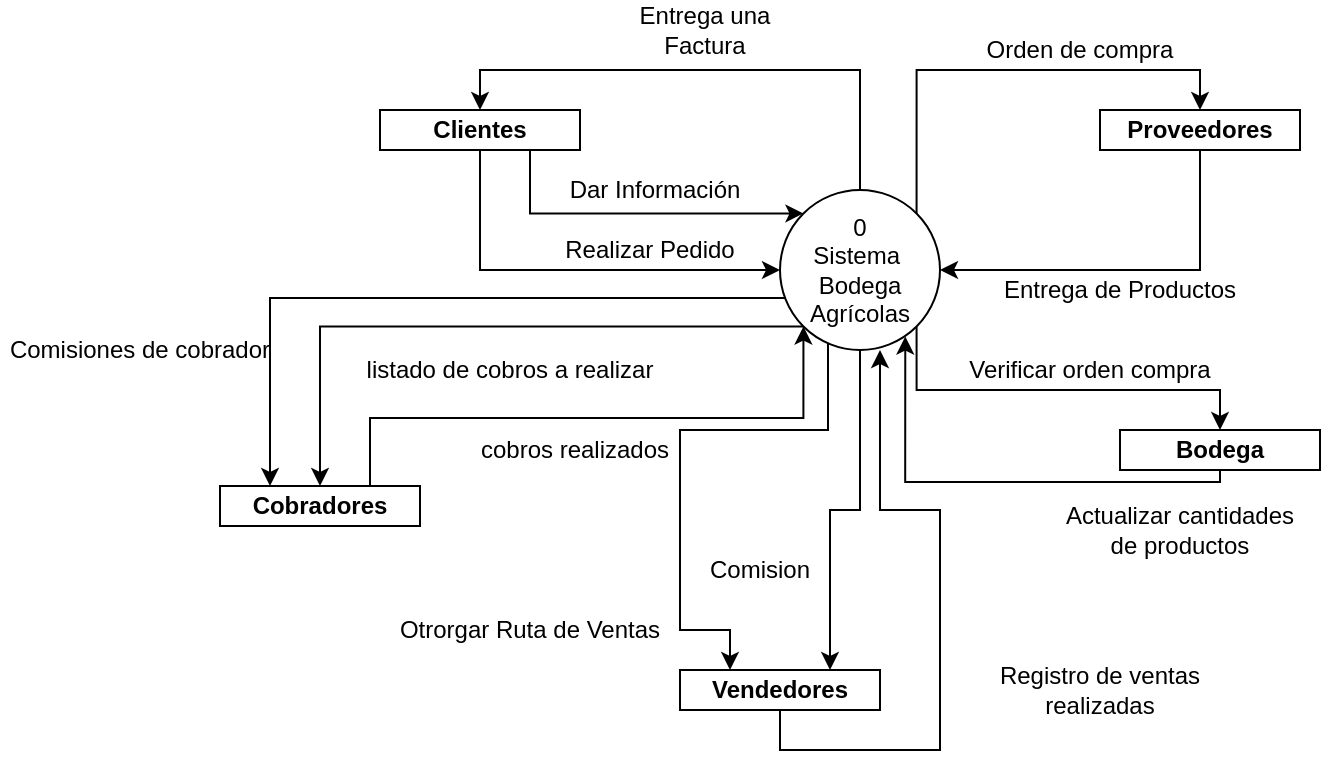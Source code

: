 <mxfile version="14.9.6" type="device"><diagram id="HFoZzm_Y1hk-HjWr0Gu0" name="Page-1"><mxGraphModel dx="1178" dy="599" grid="1" gridSize="10" guides="1" tooltips="1" connect="1" arrows="1" fold="1" page="1" pageScale="1" pageWidth="1169" pageHeight="827" math="0" shadow="0"><root><mxCell id="0"/><mxCell id="1" parent="0"/><mxCell id="pWZ24cRjQpGRcoS-rypM-3" style="edgeStyle=orthogonalEdgeStyle;rounded=0;orthogonalLoop=1;jettySize=auto;html=1;exitX=0.5;exitY=1;exitDx=0;exitDy=0;entryX=0;entryY=0.5;entryDx=0;entryDy=0;" edge="1" parent="1" source="pWZ24cRjQpGRcoS-rypM-1" target="pWZ24cRjQpGRcoS-rypM-2"><mxGeometry relative="1" as="geometry"/></mxCell><mxCell id="pWZ24cRjQpGRcoS-rypM-21" style="edgeStyle=orthogonalEdgeStyle;rounded=0;orthogonalLoop=1;jettySize=auto;html=1;exitX=0.75;exitY=1;exitDx=0;exitDy=0;entryX=0;entryY=0;entryDx=0;entryDy=0;" edge="1" parent="1" source="pWZ24cRjQpGRcoS-rypM-1" target="pWZ24cRjQpGRcoS-rypM-2"><mxGeometry relative="1" as="geometry"><Array as="points"><mxPoint x="525" y="282"/></Array></mxGeometry></mxCell><mxCell id="pWZ24cRjQpGRcoS-rypM-1" value="Clientes" style="shape=internalStorage;whiteSpace=wrap;html=1;backgroundOutline=1;align=center;fontStyle=1;dx=0;dy=0;" vertex="1" parent="1"><mxGeometry x="450" y="230" width="100" height="20" as="geometry"/></mxCell><mxCell id="pWZ24cRjQpGRcoS-rypM-11" style="edgeStyle=orthogonalEdgeStyle;rounded=0;orthogonalLoop=1;jettySize=auto;html=1;exitX=0.5;exitY=0;exitDx=0;exitDy=0;entryX=0.5;entryY=0;entryDx=0;entryDy=0;" edge="1" parent="1" source="pWZ24cRjQpGRcoS-rypM-2" target="pWZ24cRjQpGRcoS-rypM-1"><mxGeometry relative="1" as="geometry"/></mxCell><mxCell id="pWZ24cRjQpGRcoS-rypM-13" style="edgeStyle=orthogonalEdgeStyle;rounded=0;orthogonalLoop=1;jettySize=auto;html=1;exitX=1;exitY=0;exitDx=0;exitDy=0;entryX=0.5;entryY=0;entryDx=0;entryDy=0;" edge="1" parent="1" source="pWZ24cRjQpGRcoS-rypM-2" target="pWZ24cRjQpGRcoS-rypM-7"><mxGeometry relative="1" as="geometry"><Array as="points"><mxPoint x="718" y="210"/><mxPoint x="860" y="210"/></Array></mxGeometry></mxCell><mxCell id="pWZ24cRjQpGRcoS-rypM-24" style="edgeStyle=orthogonalEdgeStyle;rounded=0;orthogonalLoop=1;jettySize=auto;html=1;exitX=1;exitY=1;exitDx=0;exitDy=0;" edge="1" parent="1" source="pWZ24cRjQpGRcoS-rypM-2" target="pWZ24cRjQpGRcoS-rypM-23"><mxGeometry relative="1" as="geometry"><Array as="points"><mxPoint x="718" y="370"/><mxPoint x="870" y="370"/></Array></mxGeometry></mxCell><mxCell id="pWZ24cRjQpGRcoS-rypM-30" style="edgeStyle=orthogonalEdgeStyle;rounded=0;orthogonalLoop=1;jettySize=auto;html=1;exitX=0;exitY=1;exitDx=0;exitDy=0;entryX=0.5;entryY=0;entryDx=0;entryDy=0;" edge="1" parent="1" source="pWZ24cRjQpGRcoS-rypM-2" target="pWZ24cRjQpGRcoS-rypM-10"><mxGeometry relative="1" as="geometry"><Array as="points"><mxPoint x="420" y="338"/></Array></mxGeometry></mxCell><mxCell id="pWZ24cRjQpGRcoS-rypM-33" style="edgeStyle=orthogonalEdgeStyle;rounded=0;orthogonalLoop=1;jettySize=auto;html=1;entryX=0.25;entryY=0;entryDx=0;entryDy=0;" edge="1" parent="1" target="pWZ24cRjQpGRcoS-rypM-10"><mxGeometry relative="1" as="geometry"><mxPoint x="660" y="324" as="sourcePoint"/><Array as="points"><mxPoint x="395" y="324"/></Array></mxGeometry></mxCell><mxCell id="pWZ24cRjQpGRcoS-rypM-40" style="edgeStyle=orthogonalEdgeStyle;rounded=0;orthogonalLoop=1;jettySize=auto;html=1;entryX=0.25;entryY=0;entryDx=0;entryDy=0;" edge="1" parent="1" source="pWZ24cRjQpGRcoS-rypM-2" target="pWZ24cRjQpGRcoS-rypM-8"><mxGeometry relative="1" as="geometry"><mxPoint x="674" y="350" as="sourcePoint"/><mxPoint x="620" y="520" as="targetPoint"/><Array as="points"><mxPoint x="674" y="390"/><mxPoint x="600" y="390"/><mxPoint x="600" y="490"/><mxPoint x="625" y="490"/></Array></mxGeometry></mxCell><mxCell id="pWZ24cRjQpGRcoS-rypM-48" style="edgeStyle=orthogonalEdgeStyle;rounded=0;orthogonalLoop=1;jettySize=auto;html=1;exitX=0.5;exitY=1;exitDx=0;exitDy=0;entryX=0.75;entryY=0;entryDx=0;entryDy=0;" edge="1" parent="1" source="pWZ24cRjQpGRcoS-rypM-2" target="pWZ24cRjQpGRcoS-rypM-8"><mxGeometry relative="1" as="geometry"/></mxCell><mxCell id="pWZ24cRjQpGRcoS-rypM-2" value="0&lt;br&gt;Sistema&amp;nbsp;&lt;br&gt;Bodega Agrícolas" style="ellipse;whiteSpace=wrap;html=1;aspect=fixed;" vertex="1" parent="1"><mxGeometry x="650" y="270" width="80" height="80" as="geometry"/></mxCell><mxCell id="pWZ24cRjQpGRcoS-rypM-6" value="Realizar Pedido" style="text;html=1;strokeColor=none;fillColor=none;align=center;verticalAlign=middle;whiteSpace=wrap;rounded=0;" vertex="1" parent="1"><mxGeometry x="540" y="290" width="90" height="20" as="geometry"/></mxCell><mxCell id="pWZ24cRjQpGRcoS-rypM-15" style="edgeStyle=orthogonalEdgeStyle;rounded=0;orthogonalLoop=1;jettySize=auto;html=1;exitX=0.5;exitY=1;exitDx=0;exitDy=0;entryX=1;entryY=0.5;entryDx=0;entryDy=0;" edge="1" parent="1" source="pWZ24cRjQpGRcoS-rypM-7" target="pWZ24cRjQpGRcoS-rypM-2"><mxGeometry relative="1" as="geometry"/></mxCell><mxCell id="pWZ24cRjQpGRcoS-rypM-7" value="Proveedores" style="shape=internalStorage;whiteSpace=wrap;html=1;backgroundOutline=1;align=center;fontStyle=1;dx=0;dy=0;" vertex="1" parent="1"><mxGeometry x="810" y="230" width="100" height="20" as="geometry"/></mxCell><mxCell id="pWZ24cRjQpGRcoS-rypM-43" style="edgeStyle=orthogonalEdgeStyle;rounded=0;orthogonalLoop=1;jettySize=auto;html=1;exitX=0.5;exitY=1;exitDx=0;exitDy=0;" edge="1" parent="1" source="pWZ24cRjQpGRcoS-rypM-8"><mxGeometry relative="1" as="geometry"><mxPoint x="700" y="350" as="targetPoint"/><Array as="points"><mxPoint x="650" y="550"/><mxPoint x="730" y="550"/><mxPoint x="730" y="430"/><mxPoint x="700" y="430"/></Array></mxGeometry></mxCell><mxCell id="pWZ24cRjQpGRcoS-rypM-8" value="Vendedores" style="shape=internalStorage;whiteSpace=wrap;html=1;backgroundOutline=1;align=center;fontStyle=1;dx=0;dy=0;" vertex="1" parent="1"><mxGeometry x="600" y="510" width="100" height="20" as="geometry"/></mxCell><mxCell id="pWZ24cRjQpGRcoS-rypM-46" style="edgeStyle=orthogonalEdgeStyle;rounded=0;orthogonalLoop=1;jettySize=auto;html=1;exitX=0.75;exitY=0;exitDx=0;exitDy=0;entryX=0;entryY=1;entryDx=0;entryDy=0;" edge="1" parent="1" source="pWZ24cRjQpGRcoS-rypM-10" target="pWZ24cRjQpGRcoS-rypM-2"><mxGeometry relative="1" as="geometry"/></mxCell><mxCell id="pWZ24cRjQpGRcoS-rypM-10" value="Cobradores" style="shape=internalStorage;whiteSpace=wrap;html=1;backgroundOutline=1;align=center;fontStyle=1;dx=0;dy=0;" vertex="1" parent="1"><mxGeometry x="370" y="418" width="100" height="20" as="geometry"/></mxCell><mxCell id="pWZ24cRjQpGRcoS-rypM-12" value="Entrega una Factura" style="text;html=1;strokeColor=none;fillColor=none;align=center;verticalAlign=middle;whiteSpace=wrap;rounded=0;" vertex="1" parent="1"><mxGeometry x="565" y="180" width="95" height="20" as="geometry"/></mxCell><mxCell id="pWZ24cRjQpGRcoS-rypM-14" value="Orden de compra" style="text;html=1;strokeColor=none;fillColor=none;align=center;verticalAlign=middle;whiteSpace=wrap;rounded=0;" vertex="1" parent="1"><mxGeometry x="750" y="190" width="100" height="20" as="geometry"/></mxCell><mxCell id="pWZ24cRjQpGRcoS-rypM-16" value="Entrega de Productos" style="text;html=1;strokeColor=none;fillColor=none;align=center;verticalAlign=middle;whiteSpace=wrap;rounded=0;" vertex="1" parent="1"><mxGeometry x="760" y="310" width="120" height="20" as="geometry"/></mxCell><mxCell id="pWZ24cRjQpGRcoS-rypM-19" value="Actualizar cantidades de productos" style="text;html=1;strokeColor=none;fillColor=none;align=center;verticalAlign=middle;whiteSpace=wrap;rounded=0;" vertex="1" parent="1"><mxGeometry x="790" y="430" width="120" height="20" as="geometry"/></mxCell><mxCell id="pWZ24cRjQpGRcoS-rypM-22" value="Dar Información" style="text;html=1;strokeColor=none;fillColor=none;align=center;verticalAlign=middle;whiteSpace=wrap;rounded=0;" vertex="1" parent="1"><mxGeometry x="540" y="260" width="95" height="20" as="geometry"/></mxCell><mxCell id="pWZ24cRjQpGRcoS-rypM-27" style="edgeStyle=orthogonalEdgeStyle;rounded=0;orthogonalLoop=1;jettySize=auto;html=1;exitX=0.5;exitY=1;exitDx=0;exitDy=0;entryX=0.783;entryY=0.966;entryDx=0;entryDy=0;entryPerimeter=0;" edge="1" parent="1"><mxGeometry relative="1" as="geometry"><mxPoint x="870" y="404" as="sourcePoint"/><mxPoint x="712.64" y="343.28" as="targetPoint"/><Array as="points"><mxPoint x="870" y="416"/><mxPoint x="713" y="416"/></Array></mxGeometry></mxCell><mxCell id="pWZ24cRjQpGRcoS-rypM-23" value="Bodega" style="shape=internalStorage;whiteSpace=wrap;html=1;backgroundOutline=1;align=center;fontStyle=1;dx=0;dy=0;" vertex="1" parent="1"><mxGeometry x="820" y="390" width="100" height="20" as="geometry"/></mxCell><mxCell id="pWZ24cRjQpGRcoS-rypM-25" value="Verificar orden compra" style="text;html=1;strokeColor=none;fillColor=none;align=center;verticalAlign=middle;whiteSpace=wrap;rounded=0;" vertex="1" parent="1"><mxGeometry x="740" y="350" width="130" height="20" as="geometry"/></mxCell><mxCell id="pWZ24cRjQpGRcoS-rypM-31" value="listado de cobros a realizar" style="text;html=1;strokeColor=none;fillColor=none;align=center;verticalAlign=middle;whiteSpace=wrap;rounded=0;" vertex="1" parent="1"><mxGeometry x="430" y="350" width="170" height="20" as="geometry"/></mxCell><mxCell id="pWZ24cRjQpGRcoS-rypM-34" value="Comisiones de cobrador" style="text;html=1;strokeColor=none;fillColor=none;align=center;verticalAlign=middle;whiteSpace=wrap;rounded=0;" vertex="1" parent="1"><mxGeometry x="260" y="340" width="140" height="20" as="geometry"/></mxCell><mxCell id="pWZ24cRjQpGRcoS-rypM-37" value="cobros realizados" style="text;html=1;strokeColor=none;fillColor=none;align=center;verticalAlign=middle;whiteSpace=wrap;rounded=0;" vertex="1" parent="1"><mxGeometry x="490" y="390" width="115" height="20" as="geometry"/></mxCell><mxCell id="pWZ24cRjQpGRcoS-rypM-41" value="Otrorgar Ruta de Ventas" style="text;html=1;strokeColor=none;fillColor=none;align=center;verticalAlign=middle;whiteSpace=wrap;rounded=0;" vertex="1" parent="1"><mxGeometry x="450" y="480" width="150" height="20" as="geometry"/></mxCell><mxCell id="pWZ24cRjQpGRcoS-rypM-50" value="Comision" style="text;html=1;strokeColor=none;fillColor=none;align=center;verticalAlign=middle;whiteSpace=wrap;rounded=0;" vertex="1" parent="1"><mxGeometry x="620" y="450" width="40" height="20" as="geometry"/></mxCell><mxCell id="pWZ24cRjQpGRcoS-rypM-51" value="Registro de ventas realizadas" style="text;html=1;strokeColor=none;fillColor=none;align=center;verticalAlign=middle;whiteSpace=wrap;rounded=0;" vertex="1" parent="1"><mxGeometry x="750" y="510" width="120" height="20" as="geometry"/></mxCell></root></mxGraphModel></diagram></mxfile>